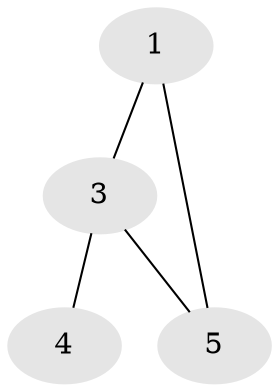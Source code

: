 // Generated by graph-tools (version 1.1) at 2025/46/02/15/25 05:46:28]
// undirected, 4 vertices, 4 edges
graph export_dot {
graph [start="1"]
  node [color=gray90,style=filled];
  1 [super="+2+7+9+11+14+16+19"];
  3 [super="+12+13+18"];
  4 [super="+6+8"];
  5 [super="+10+20"];
  1 -- 3;
  1 -- 5;
  3 -- 4;
  3 -- 5;
}
